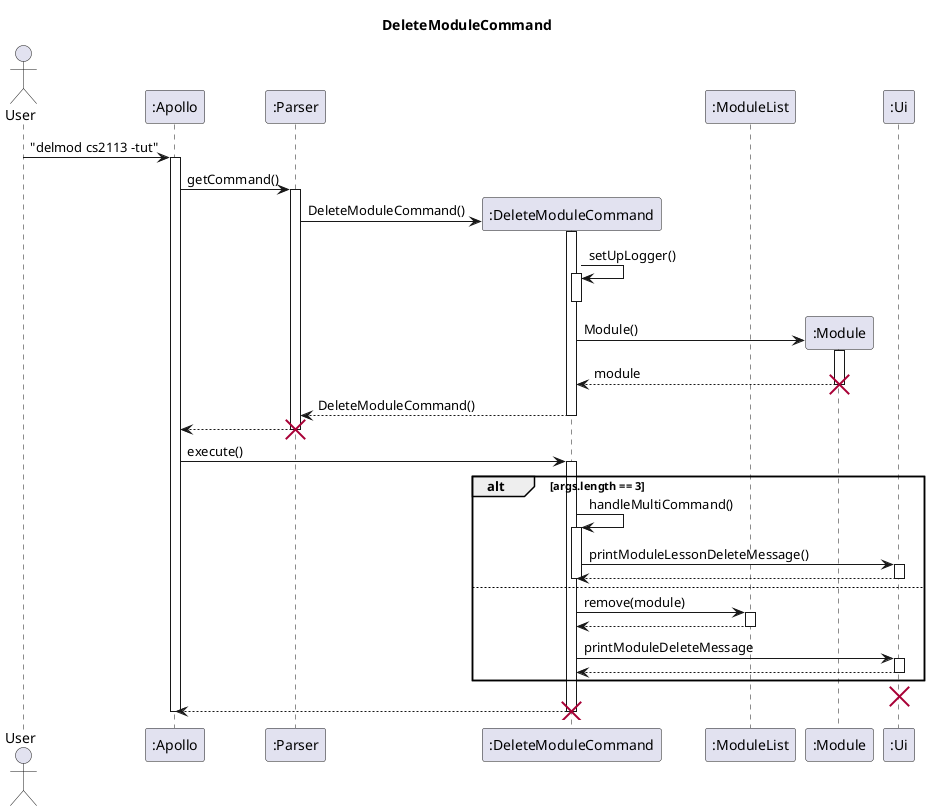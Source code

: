 @startuml
'https://plantuml.com/sequence-diagram

skinparam maxMessageSize 150

title DeleteModuleCommand

actor User

participant ":Apollo" as Apollo
participant ":Parser" as Parser
participant ":DeleteModuleCommand" as delmod
participant ":ModuleList" as ModuleList
participant ":Module" as Module
participant ":Ui" as Ui

User -> Apollo : "delmod cs2113 -tut"
activate Apollo

Apollo -> Parser: getCommand()
activate Parser

Parser -> delmod** : DeleteModuleCommand()
activate delmod

delmod -> delmod : setUpLogger()
activate delmod
deactivate delmod

delmod -> Module** : Module()
activate Module
Module --> delmod : module
deactivate Module
destroy Module

delmod --> Parser : DeleteModuleCommand()
deactivate delmod

Parser --> Apollo
deactivate Parser
destroy Parser

Apollo -> delmod : execute()
activate delmod

alt args.length == 3
    delmod -> delmod : handleMultiCommand()
    activate delmod
    delmod -> Ui : printModuleLessonDeleteMessage()
    activate Ui
    Ui --> delmod
    deactivate Ui

    deactivate delmod

else
    delmod -> ModuleList : remove(module)
    activate ModuleList
    ModuleList --> delmod
    deactivate ModuleList

    delmod -> Ui : printModuleDeleteMessage
    activate Ui
    Ui --> delmod
    deactivate Ui

end

destroy Ui

delmod --> Apollo

deactivate delmod
destroy delmod

deactivate Apollo









@enduml